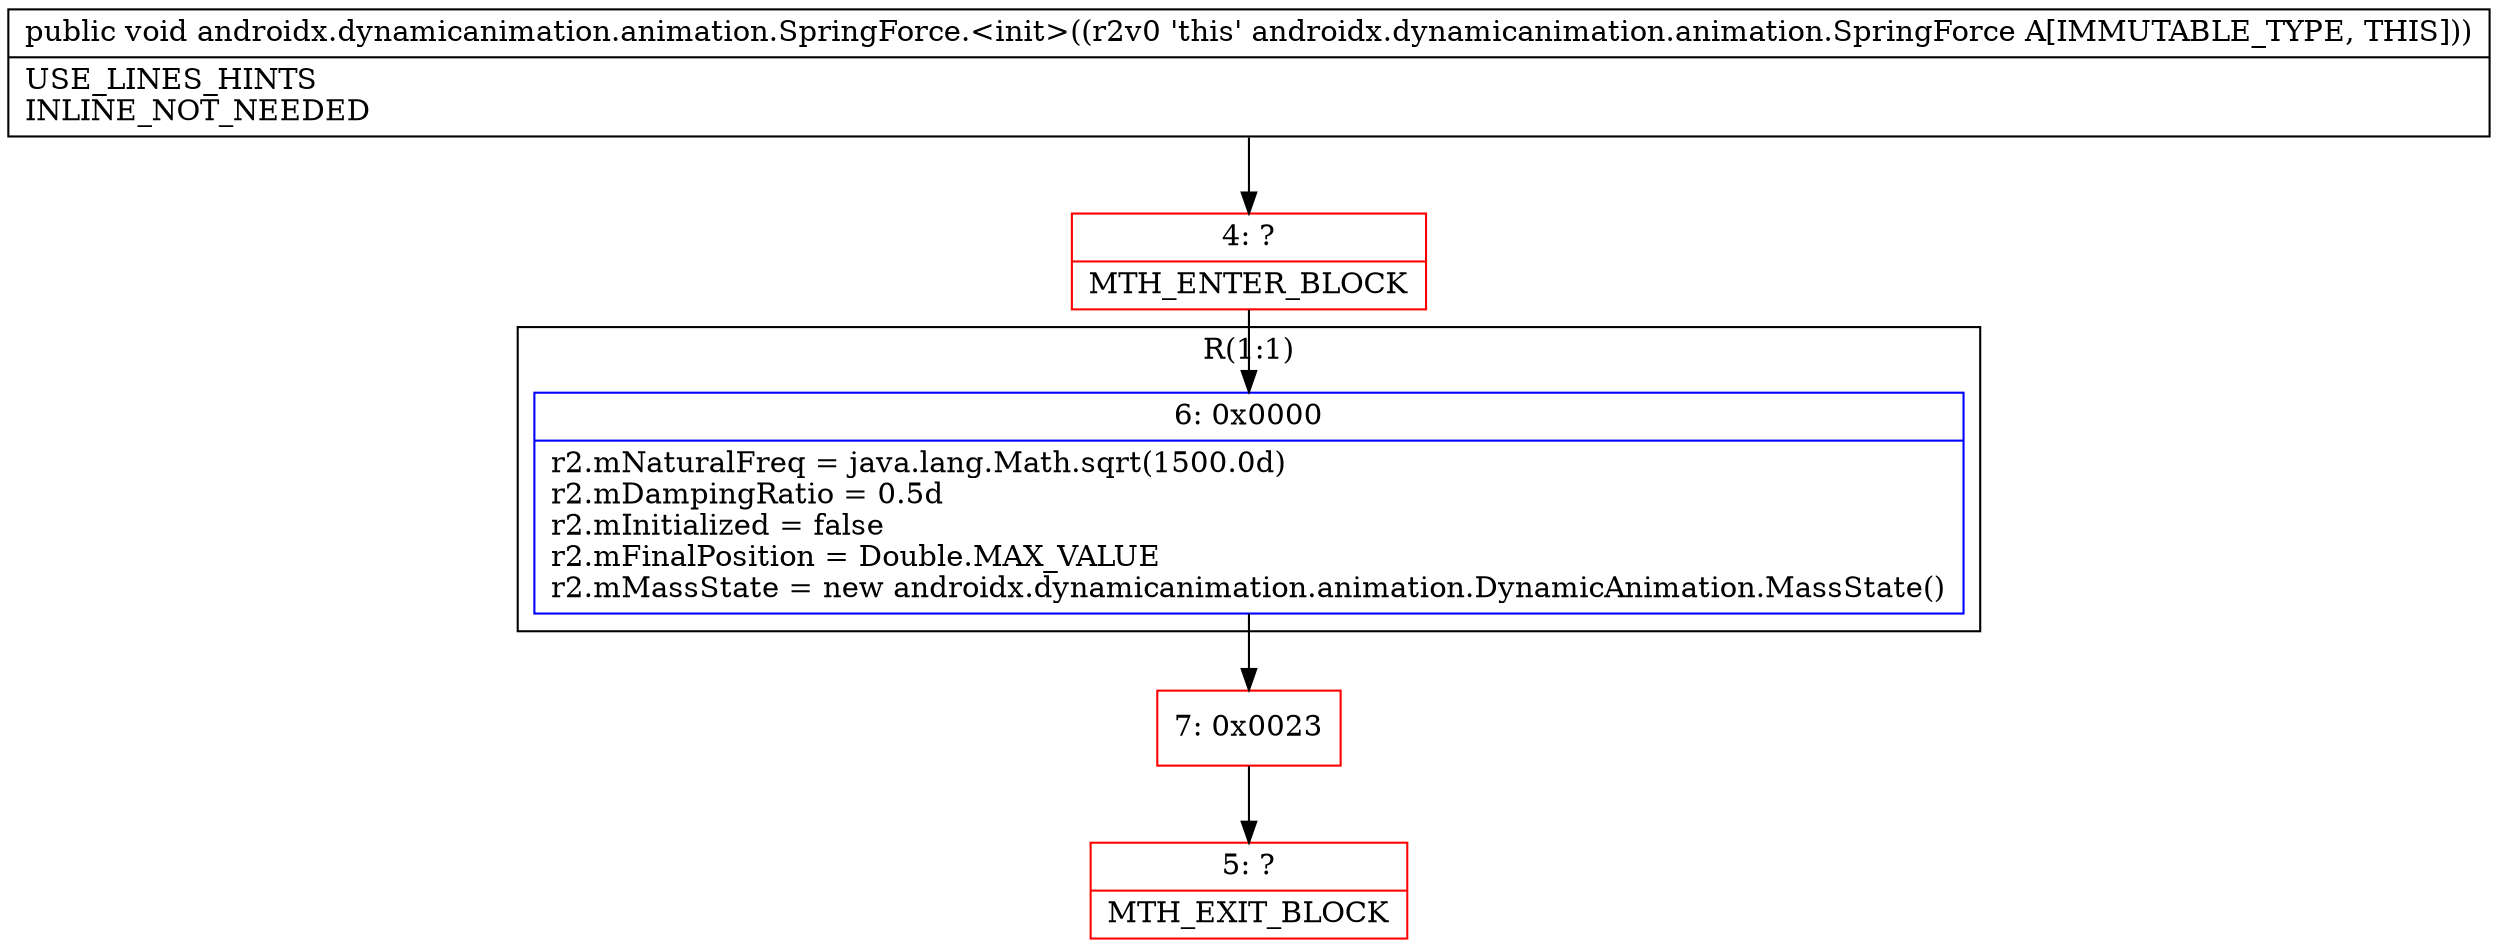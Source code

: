 digraph "CFG forandroidx.dynamicanimation.animation.SpringForce.\<init\>()V" {
subgraph cluster_Region_572138398 {
label = "R(1:1)";
node [shape=record,color=blue];
Node_6 [shape=record,label="{6\:\ 0x0000|r2.mNaturalFreq = java.lang.Math.sqrt(1500.0d)\lr2.mDampingRatio = 0.5d\lr2.mInitialized = false\lr2.mFinalPosition = Double.MAX_VALUE\lr2.mMassState = new androidx.dynamicanimation.animation.DynamicAnimation.MassState()\l}"];
}
Node_4 [shape=record,color=red,label="{4\:\ ?|MTH_ENTER_BLOCK\l}"];
Node_7 [shape=record,color=red,label="{7\:\ 0x0023}"];
Node_5 [shape=record,color=red,label="{5\:\ ?|MTH_EXIT_BLOCK\l}"];
MethodNode[shape=record,label="{public void androidx.dynamicanimation.animation.SpringForce.\<init\>((r2v0 'this' androidx.dynamicanimation.animation.SpringForce A[IMMUTABLE_TYPE, THIS]))  | USE_LINES_HINTS\lINLINE_NOT_NEEDED\l}"];
MethodNode -> Node_4;Node_6 -> Node_7;
Node_4 -> Node_6;
Node_7 -> Node_5;
}

